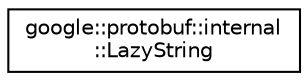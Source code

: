 digraph "类继承关系图"
{
 // LATEX_PDF_SIZE
  edge [fontname="Helvetica",fontsize="10",labelfontname="Helvetica",labelfontsize="10"];
  node [fontname="Helvetica",fontsize="10",shape=record];
  rankdir="LR";
  Node0 [label="google::protobuf::internal\l::LazyString",height=0.2,width=0.4,color="black", fillcolor="white", style="filled",URL="$classgoogle_1_1protobuf_1_1internal_1_1LazyString.html",tooltip=" "];
}
